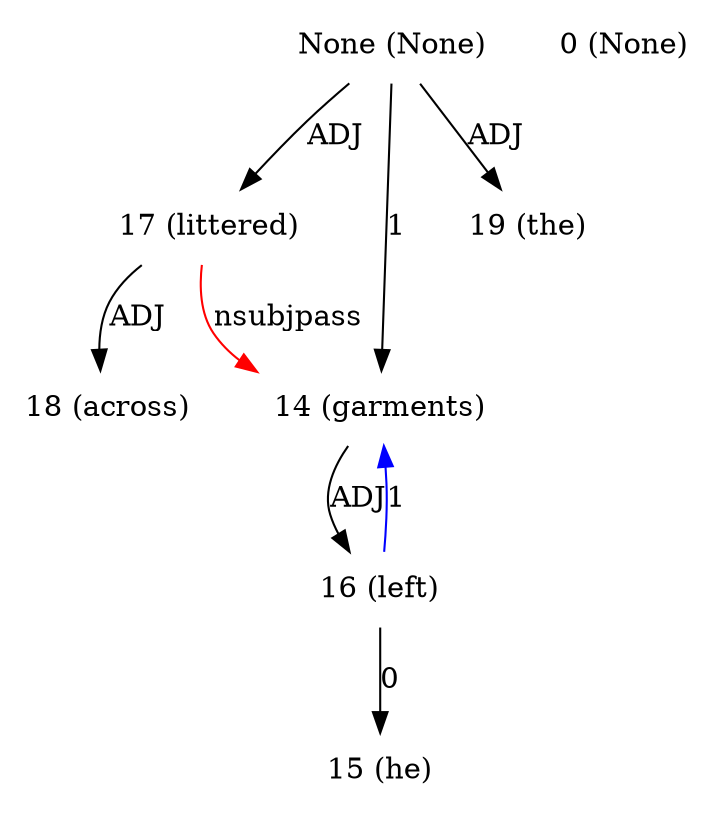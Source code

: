 digraph G{
edge [dir=forward]
node [shape=plaintext]

None [label="None (None)"]
None -> 17 [label="ADJ"]
None [label="None (None)"]
None -> 14 [label="1"]
None [label="None (None)"]
None -> 19 [label="ADJ"]
0 [label="0 (None)"]
14 [label="14 (garments)"]
14 -> 16 [label="ADJ"]
17 -> 14 [label="nsubjpass", color="red"]
15 [label="15 (he)"]
16 [label="16 (left)"]
16 -> 14 [label="1", color="blue"]
16 -> 15 [label="0"]
17 [label="17 (littered)"]
17 -> 18 [label="ADJ"]
18 [label="18 (across)"]
19 [label="19 (the)"]
}
